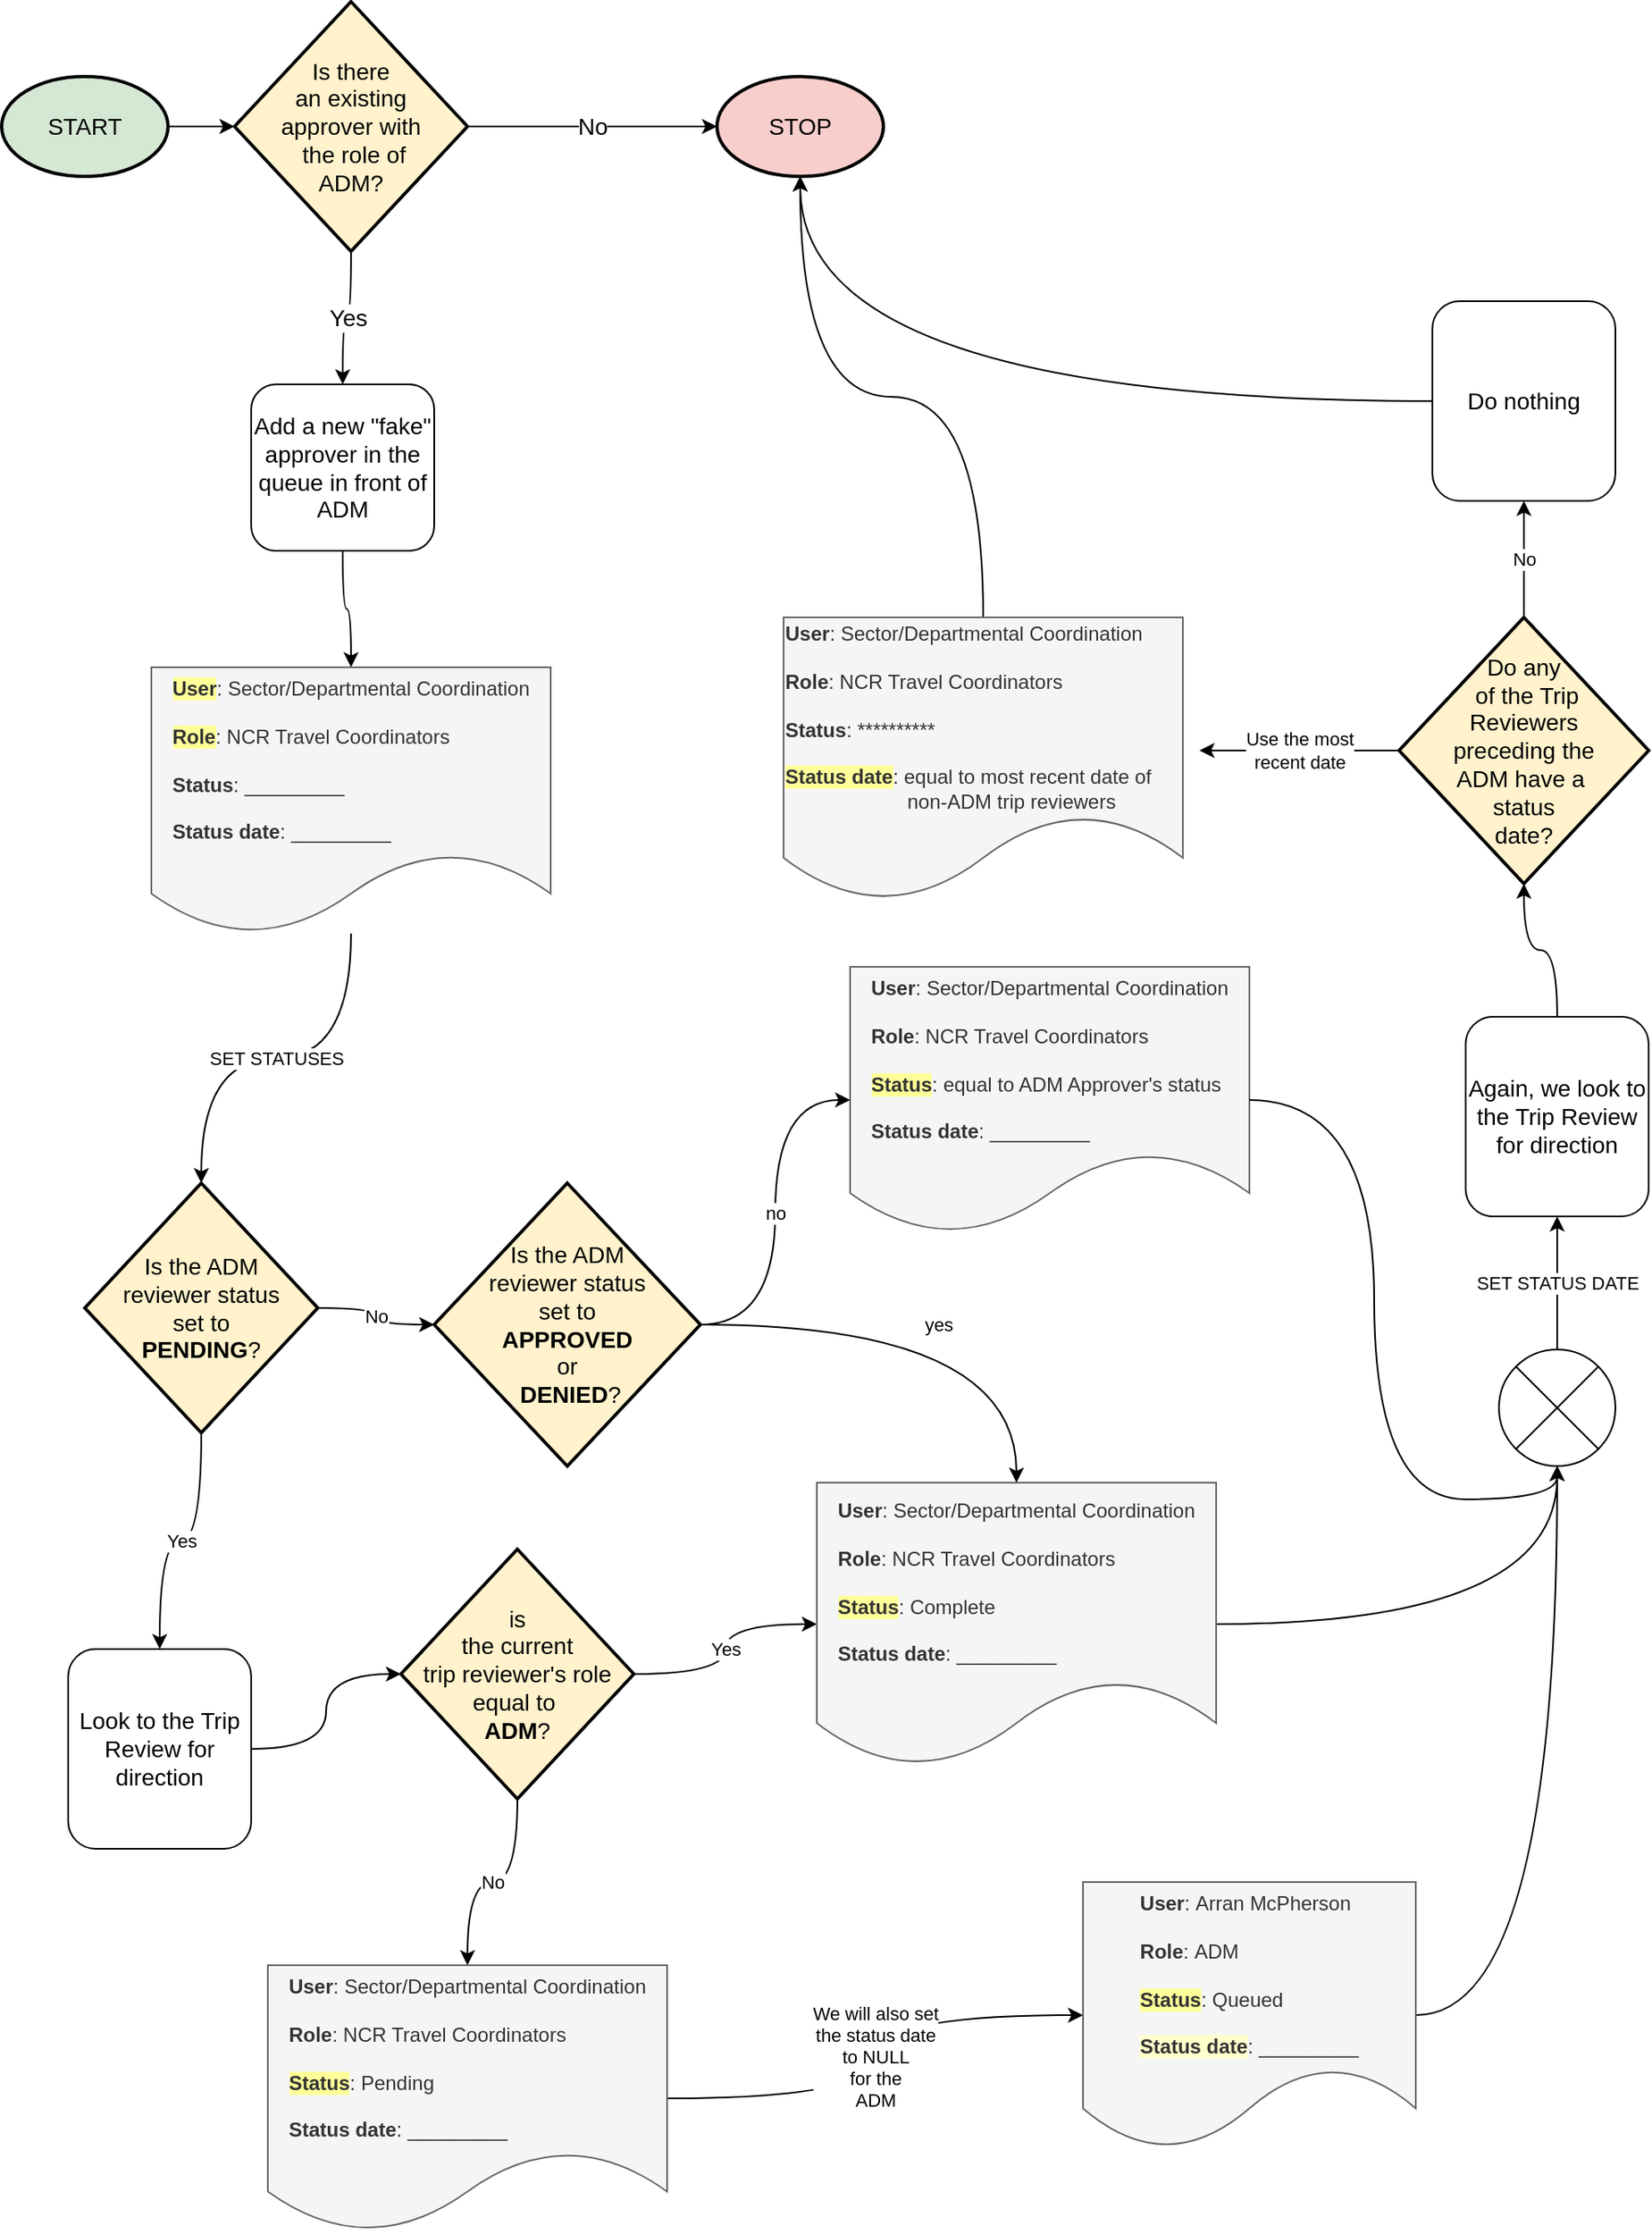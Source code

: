 <mxfile version="22.1.5" type="github">
  <diagram id="C5RBs43oDa-KdzZeNtuy" name="Page-1">
    <mxGraphModel dx="1426" dy="793" grid="1" gridSize="10" guides="1" tooltips="1" connect="1" arrows="1" fold="1" page="1" pageScale="1" pageWidth="1169" pageHeight="827" math="0" shadow="0">
      <root>
        <mxCell id="WIyWlLk6GJQsqaUBKTNV-0" />
        <mxCell id="WIyWlLk6GJQsqaUBKTNV-1" parent="WIyWlLk6GJQsqaUBKTNV-0" />
        <mxCell id="TlhrCSe95SY9jLTqjl-a-0" value="START" style="strokeWidth=2;html=1;shape=mxgraph.flowchart.start_1;whiteSpace=wrap;fontSize=14;fillColor=#D5E8D4;" parent="WIyWlLk6GJQsqaUBKTNV-1" vertex="1">
          <mxGeometry x="30" y="65" width="100" height="60" as="geometry" />
        </mxCell>
        <mxCell id="TlhrCSe95SY9jLTqjl-a-4" value="" style="rounded=0;orthogonalLoop=1;jettySize=auto;html=1;fontSize=14;edgeStyle=orthogonalEdgeStyle;curved=1;" parent="WIyWlLk6GJQsqaUBKTNV-1" source="TlhrCSe95SY9jLTqjl-a-0" target="TlhrCSe95SY9jLTqjl-a-3" edge="1">
          <mxGeometry relative="1" as="geometry">
            <mxPoint x="340" y="103.488" as="sourcePoint" />
          </mxGeometry>
        </mxCell>
        <mxCell id="TlhrCSe95SY9jLTqjl-a-9" value="No" style="rounded=0;orthogonalLoop=1;jettySize=auto;html=1;fontSize=14;edgeStyle=orthogonalEdgeStyle;curved=1;" parent="WIyWlLk6GJQsqaUBKTNV-1" source="TlhrCSe95SY9jLTqjl-a-3" target="TlhrCSe95SY9jLTqjl-a-39" edge="1">
          <mxGeometry relative="1" as="geometry">
            <mxPoint x="395" y="80" as="targetPoint" />
          </mxGeometry>
        </mxCell>
        <mxCell id="TlhrCSe95SY9jLTqjl-a-12" value="Yes" style="rounded=0;orthogonalLoop=1;jettySize=auto;html=1;fontSize=14;edgeStyle=orthogonalEdgeStyle;curved=1;" parent="WIyWlLk6GJQsqaUBKTNV-1" source="TlhrCSe95SY9jLTqjl-a-3" target="2dVe8sMhS4PmmdCcYp6y-1" edge="1">
          <mxGeometry relative="1" as="geometry">
            <mxPoint x="176.699" y="249.81" as="targetPoint" />
          </mxGeometry>
        </mxCell>
        <mxCell id="TlhrCSe95SY9jLTqjl-a-3" value="Is there &lt;br&gt;an existing &lt;br&gt;approver with&lt;br&gt;&amp;nbsp;the role of &lt;br&gt;ADM?" style="rhombus;whiteSpace=wrap;html=1;strokeWidth=2;fontSize=14;fillColor=#FFF2CC;" parent="WIyWlLk6GJQsqaUBKTNV-1" vertex="1">
          <mxGeometry x="170" y="20" width="140" height="150" as="geometry" />
        </mxCell>
        <mxCell id="TlhrCSe95SY9jLTqjl-a-39" value="STOP" style="strokeWidth=2;html=1;shape=mxgraph.flowchart.start_1;whiteSpace=wrap;fontSize=14;fillColor=#F8CECC;" parent="WIyWlLk6GJQsqaUBKTNV-1" vertex="1">
          <mxGeometry x="460" y="65.0" width="100" height="60" as="geometry" />
        </mxCell>
        <mxCell id="2dVe8sMhS4PmmdCcYp6y-3" value="SET STATUSES" style="edgeStyle=orthogonalEdgeStyle;rounded=0;orthogonalLoop=1;jettySize=auto;html=1;curved=1;" parent="WIyWlLk6GJQsqaUBKTNV-1" source="2dVe8sMhS4PmmdCcYp6y-17" target="2dVe8sMhS4PmmdCcYp6y-4" edge="1">
          <mxGeometry relative="1" as="geometry">
            <mxPoint x="400" y="740" as="sourcePoint" />
            <mxPoint x="450" y="840" as="targetPoint" />
          </mxGeometry>
        </mxCell>
        <mxCell id="2dVe8sMhS4PmmdCcYp6y-18" style="edgeStyle=orthogonalEdgeStyle;rounded=0;orthogonalLoop=1;jettySize=auto;html=1;curved=1;" parent="WIyWlLk6GJQsqaUBKTNV-1" source="2dVe8sMhS4PmmdCcYp6y-1" target="2dVe8sMhS4PmmdCcYp6y-17" edge="1">
          <mxGeometry relative="1" as="geometry" />
        </mxCell>
        <mxCell id="2dVe8sMhS4PmmdCcYp6y-1" value="Add a new &quot;fake&quot; approver in the queue in front of ADM" style="rounded=1;whiteSpace=wrap;html=1;fontSize=14;" parent="WIyWlLk6GJQsqaUBKTNV-1" vertex="1">
          <mxGeometry x="180" y="250" width="110" height="100" as="geometry" />
        </mxCell>
        <mxCell id="2dVe8sMhS4PmmdCcYp6y-7" value="No" style="edgeStyle=orthogonalEdgeStyle;rounded=0;orthogonalLoop=1;jettySize=auto;html=1;curved=1;" parent="WIyWlLk6GJQsqaUBKTNV-1" source="2dVe8sMhS4PmmdCcYp6y-4" target="jWvvlOGbaPdPFHYoXMaC-0" edge="1">
          <mxGeometry relative="1" as="geometry">
            <mxPoint x="465" y="680" as="targetPoint" />
          </mxGeometry>
        </mxCell>
        <mxCell id="2dVe8sMhS4PmmdCcYp6y-8" value="Yes" style="edgeStyle=orthogonalEdgeStyle;rounded=0;orthogonalLoop=1;jettySize=auto;html=1;curved=1;" parent="WIyWlLk6GJQsqaUBKTNV-1" source="2dVe8sMhS4PmmdCcYp6y-4" target="2dVe8sMhS4PmmdCcYp6y-6" edge="1">
          <mxGeometry relative="1" as="geometry" />
        </mxCell>
        <mxCell id="2dVe8sMhS4PmmdCcYp6y-4" value="Is the ADM &lt;br&gt;reviewer status&lt;br&gt;&amp;nbsp;set to&amp;nbsp;&lt;br&gt;&lt;b&gt;PENDING&lt;/b&gt;?" style="rhombus;whiteSpace=wrap;html=1;strokeWidth=2;fontSize=14;fillColor=#FFF2CC;" parent="WIyWlLk6GJQsqaUBKTNV-1" vertex="1">
          <mxGeometry x="80" y="730" width="140" height="150" as="geometry" />
        </mxCell>
        <mxCell id="2dVe8sMhS4PmmdCcYp6y-10" style="edgeStyle=orthogonalEdgeStyle;rounded=0;orthogonalLoop=1;jettySize=auto;html=1;curved=1;" parent="WIyWlLk6GJQsqaUBKTNV-1" source="2dVe8sMhS4PmmdCcYp6y-6" target="2dVe8sMhS4PmmdCcYp6y-9" edge="1">
          <mxGeometry relative="1" as="geometry" />
        </mxCell>
        <mxCell id="2dVe8sMhS4PmmdCcYp6y-6" value="Look to the Trip Review for direction" style="rounded=1;whiteSpace=wrap;html=1;fontSize=14;" parent="WIyWlLk6GJQsqaUBKTNV-1" vertex="1">
          <mxGeometry x="70" y="1010" width="110" height="120" as="geometry" />
        </mxCell>
        <mxCell id="2dVe8sMhS4PmmdCcYp6y-12" value="Yes" style="edgeStyle=orthogonalEdgeStyle;rounded=0;orthogonalLoop=1;jettySize=auto;html=1;curved=1;" parent="WIyWlLk6GJQsqaUBKTNV-1" source="2dVe8sMhS4PmmdCcYp6y-9" target="2dVe8sMhS4PmmdCcYp6y-22" edge="1">
          <mxGeometry relative="1" as="geometry">
            <mxPoint x="745" y="920" as="targetPoint" />
          </mxGeometry>
        </mxCell>
        <mxCell id="2dVe8sMhS4PmmdCcYp6y-14" value="No" style="edgeStyle=orthogonalEdgeStyle;rounded=0;orthogonalLoop=1;jettySize=auto;html=1;curved=1;" parent="WIyWlLk6GJQsqaUBKTNV-1" source="2dVe8sMhS4PmmdCcYp6y-9" target="2dVe8sMhS4PmmdCcYp6y-23" edge="1">
          <mxGeometry relative="1" as="geometry">
            <mxPoint x="750" y="1110" as="targetPoint" />
          </mxGeometry>
        </mxCell>
        <mxCell id="2dVe8sMhS4PmmdCcYp6y-9" value="is &lt;br&gt;the current &lt;br&gt;trip reviewer&#39;s role &lt;br&gt;equal to&amp;nbsp;&lt;br&gt;&lt;b style=&quot;border-color: var(--border-color);&quot;&gt;ADM&lt;/b&gt;?" style="rhombus;whiteSpace=wrap;html=1;strokeWidth=2;fontSize=14;fillColor=#FFF2CC;" parent="WIyWlLk6GJQsqaUBKTNV-1" vertex="1">
          <mxGeometry x="270" y="950" width="140" height="150" as="geometry" />
        </mxCell>
        <mxCell id="2dVe8sMhS4PmmdCcYp6y-17" value="&lt;div style=&quot;text-align: left;&quot;&gt;&lt;b style=&quot;background-color: rgb(255, 255, 153);&quot;&gt;User&lt;/b&gt;&lt;span style=&quot;background-color: initial;&quot;&gt;:&amp;nbsp;Sector/Departmental Coordination&lt;/span&gt;&lt;br&gt;&lt;/div&gt;&lt;div style=&quot;text-align: left;&quot;&gt;&lt;br&gt;&lt;/div&gt;&lt;div style=&quot;text-align: left;&quot;&gt;&lt;b style=&quot;background-color: rgb(255, 255, 153);&quot;&gt;Role&lt;/b&gt;:&amp;nbsp;NCR Travel Coordinators&lt;/div&gt;&lt;div style=&quot;text-align: left;&quot;&gt;&lt;br&gt;&lt;/div&gt;&lt;div style=&quot;text-align: left;&quot;&gt;&lt;b&gt;Status&lt;/b&gt;: _________&lt;/div&gt;&lt;div style=&quot;text-align: left;&quot;&gt;&lt;br&gt;&lt;/div&gt;&lt;div style=&quot;text-align: left;&quot;&gt;&lt;b style=&quot;&quot;&gt;Status date&lt;/b&gt;: _________&lt;span style=&quot;background-color: initial;&quot;&gt;&lt;br&gt;&lt;/span&gt;&lt;/div&gt;" style="shape=document;whiteSpace=wrap;html=1;boundedLbl=1;fillColor=#f5f5f5;fontColor=#333333;strokeColor=#666666;" parent="WIyWlLk6GJQsqaUBKTNV-1" vertex="1">
          <mxGeometry x="120" y="420" width="240" height="160" as="geometry" />
        </mxCell>
        <mxCell id="2dVe8sMhS4PmmdCcYp6y-19" value="&lt;div style=&quot;text-align: left;&quot;&gt;&lt;b style=&quot;background-color: initial;&quot;&gt;User&lt;/b&gt;&lt;span style=&quot;background-color: initial;&quot;&gt;:&amp;nbsp;Sector/Departmental Coordination&lt;/span&gt;&lt;br&gt;&lt;/div&gt;&lt;div style=&quot;text-align: left;&quot;&gt;&lt;br&gt;&lt;/div&gt;&lt;div style=&quot;text-align: left;&quot;&gt;&lt;b&gt;Role&lt;/b&gt;:&amp;nbsp;NCR Travel Coordinators&lt;/div&gt;&lt;div style=&quot;text-align: left;&quot;&gt;&lt;br&gt;&lt;/div&gt;&lt;div style=&quot;text-align: left;&quot;&gt;&lt;b style=&quot;background-color: rgb(255, 255, 153);&quot;&gt;Status&lt;/b&gt;: equal to ADM Approver&#39;s status&lt;/div&gt;&lt;div style=&quot;text-align: left;&quot;&gt;&lt;span style=&quot;background-color: initial;&quot;&gt;&lt;br&gt;&lt;/span&gt;&lt;/div&gt;&lt;div style=&quot;text-align: left;&quot;&gt;&lt;b style=&quot;&quot;&gt;Status date&lt;/b&gt;: _________&lt;span style=&quot;background-color: initial;&quot;&gt;&lt;br&gt;&lt;/span&gt;&lt;/div&gt;" style="shape=document;whiteSpace=wrap;html=1;boundedLbl=1;fillColor=#f5f5f5;fontColor=#333333;strokeColor=#666666;" parent="WIyWlLk6GJQsqaUBKTNV-1" vertex="1">
          <mxGeometry x="540" y="600" width="240" height="160" as="geometry" />
        </mxCell>
        <mxCell id="2dVe8sMhS4PmmdCcYp6y-29" style="edgeStyle=orthogonalEdgeStyle;rounded=0;orthogonalLoop=1;jettySize=auto;html=1;curved=1;" parent="WIyWlLk6GJQsqaUBKTNV-1" source="2dVe8sMhS4PmmdCcYp6y-22" target="2dVe8sMhS4PmmdCcYp6y-27" edge="1">
          <mxGeometry relative="1" as="geometry" />
        </mxCell>
        <mxCell id="2dVe8sMhS4PmmdCcYp6y-22" value="&lt;div style=&quot;text-align: left;&quot;&gt;&lt;b style=&quot;background-color: initial;&quot;&gt;User&lt;/b&gt;&lt;span style=&quot;background-color: initial;&quot;&gt;:&amp;nbsp;Sector/Departmental Coordination&lt;/span&gt;&lt;br&gt;&lt;/div&gt;&lt;div style=&quot;text-align: left;&quot;&gt;&lt;br&gt;&lt;/div&gt;&lt;div style=&quot;text-align: left;&quot;&gt;&lt;b&gt;Role&lt;/b&gt;:&amp;nbsp;NCR Travel Coordinators&lt;/div&gt;&lt;div style=&quot;text-align: left;&quot;&gt;&lt;br&gt;&lt;/div&gt;&lt;div style=&quot;text-align: left;&quot;&gt;&lt;b style=&quot;background-color: rgb(255, 255, 153);&quot;&gt;Status&lt;/b&gt;: Complete&lt;/div&gt;&lt;div style=&quot;text-align: left;&quot;&gt;&lt;span style=&quot;background-color: initial;&quot;&gt;&lt;br&gt;&lt;/span&gt;&lt;/div&gt;&lt;div style=&quot;text-align: left;&quot;&gt;&lt;b style=&quot;&quot;&gt;Status date&lt;/b&gt;: _________&lt;span style=&quot;background-color: initial;&quot;&gt;&lt;br&gt;&lt;/span&gt;&lt;/div&gt;" style="shape=document;whiteSpace=wrap;html=1;boundedLbl=1;fillColor=#f5f5f5;fontColor=#333333;strokeColor=#666666;" parent="WIyWlLk6GJQsqaUBKTNV-1" vertex="1">
          <mxGeometry x="520" y="910" width="240" height="170" as="geometry" />
        </mxCell>
        <mxCell id="2dVe8sMhS4PmmdCcYp6y-26" value="We will also set &lt;br&gt;the status date &lt;br&gt;to NULL &lt;br&gt;for the &lt;br&gt;ADM" style="edgeStyle=orthogonalEdgeStyle;rounded=0;orthogonalLoop=1;jettySize=auto;html=1;curved=1;" parent="WIyWlLk6GJQsqaUBKTNV-1" source="2dVe8sMhS4PmmdCcYp6y-23" target="2dVe8sMhS4PmmdCcYp6y-24" edge="1">
          <mxGeometry relative="1" as="geometry" />
        </mxCell>
        <mxCell id="2dVe8sMhS4PmmdCcYp6y-23" value="&lt;div style=&quot;text-align: left;&quot;&gt;&lt;b style=&quot;background-color: initial;&quot;&gt;User&lt;/b&gt;&lt;span style=&quot;background-color: initial;&quot;&gt;:&amp;nbsp;Sector/Departmental Coordination&lt;/span&gt;&lt;br&gt;&lt;/div&gt;&lt;div style=&quot;text-align: left;&quot;&gt;&lt;br&gt;&lt;/div&gt;&lt;div style=&quot;text-align: left;&quot;&gt;&lt;b&gt;Role&lt;/b&gt;:&amp;nbsp;NCR Travel Coordinators&lt;/div&gt;&lt;div style=&quot;text-align: left;&quot;&gt;&lt;br&gt;&lt;/div&gt;&lt;div style=&quot;text-align: left;&quot;&gt;&lt;b style=&quot;background-color: rgb(255, 255, 153);&quot;&gt;Status&lt;/b&gt;: Pending&lt;/div&gt;&lt;div style=&quot;text-align: left;&quot;&gt;&lt;span style=&quot;background-color: initial;&quot;&gt;&lt;br&gt;&lt;/span&gt;&lt;/div&gt;&lt;div style=&quot;text-align: left;&quot;&gt;&lt;b style=&quot;&quot;&gt;Status date&lt;/b&gt;: _________&lt;span style=&quot;background-color: initial;&quot;&gt;&lt;br&gt;&lt;/span&gt;&lt;/div&gt;" style="shape=document;whiteSpace=wrap;html=1;boundedLbl=1;fillColor=#f5f5f5;fontColor=#333333;strokeColor=#666666;" parent="WIyWlLk6GJQsqaUBKTNV-1" vertex="1">
          <mxGeometry x="190" y="1200" width="240" height="160" as="geometry" />
        </mxCell>
        <mxCell id="2dVe8sMhS4PmmdCcYp6y-30" style="edgeStyle=orthogonalEdgeStyle;rounded=0;orthogonalLoop=1;jettySize=auto;html=1;curved=1;" parent="WIyWlLk6GJQsqaUBKTNV-1" source="2dVe8sMhS4PmmdCcYp6y-24" target="2dVe8sMhS4PmmdCcYp6y-27" edge="1">
          <mxGeometry relative="1" as="geometry" />
        </mxCell>
        <mxCell id="2dVe8sMhS4PmmdCcYp6y-24" value="&lt;div style=&quot;text-align: left;&quot;&gt;&lt;b style=&quot;background-color: initial;&quot;&gt;User&lt;/b&gt;&lt;span style=&quot;background-color: initial;&quot;&gt;:&amp;nbsp;Arran McPherson&lt;/span&gt;&lt;br&gt;&lt;/div&gt;&lt;div style=&quot;text-align: left;&quot;&gt;&lt;br&gt;&lt;/div&gt;&lt;div style=&quot;text-align: left;&quot;&gt;&lt;b&gt;Role&lt;/b&gt;:&amp;nbsp;ADM&lt;/div&gt;&lt;div style=&quot;text-align: left;&quot;&gt;&lt;br&gt;&lt;/div&gt;&lt;div style=&quot;text-align: left;&quot;&gt;&lt;b style=&quot;background-color: rgb(255, 255, 153);&quot;&gt;Status&lt;/b&gt;: Queued&lt;/div&gt;&lt;div style=&quot;text-align: left;&quot;&gt;&lt;span style=&quot;background-color: initial;&quot;&gt;&lt;br&gt;&lt;/span&gt;&lt;/div&gt;&lt;div style=&quot;text-align: left;&quot;&gt;&lt;b style=&quot;background-color: rgb(255, 255, 204);&quot;&gt;Status date&lt;/b&gt;: _________&lt;span style=&quot;background-color: initial;&quot;&gt;&lt;br&gt;&lt;/span&gt;&lt;/div&gt;" style="shape=document;whiteSpace=wrap;html=1;boundedLbl=1;fillColor=#f5f5f5;fontColor=#333333;strokeColor=#666666;" parent="WIyWlLk6GJQsqaUBKTNV-1" vertex="1">
          <mxGeometry x="680" y="1150" width="200" height="160" as="geometry" />
        </mxCell>
        <mxCell id="2dVe8sMhS4PmmdCcYp6y-32" value="SET STATUS DATE" style="edgeStyle=orthogonalEdgeStyle;rounded=0;orthogonalLoop=1;jettySize=auto;html=1;curved=1;" parent="WIyWlLk6GJQsqaUBKTNV-1" source="2dVe8sMhS4PmmdCcYp6y-27" target="2dVe8sMhS4PmmdCcYp6y-33" edge="1">
          <mxGeometry relative="1" as="geometry" />
        </mxCell>
        <mxCell id="2dVe8sMhS4PmmdCcYp6y-27" value="" style="verticalLabelPosition=bottom;verticalAlign=top;html=1;shape=mxgraph.flowchart.or;" parent="WIyWlLk6GJQsqaUBKTNV-1" vertex="1">
          <mxGeometry x="930" y="830" width="70" height="70" as="geometry" />
        </mxCell>
        <mxCell id="2dVe8sMhS4PmmdCcYp6y-28" style="edgeStyle=orthogonalEdgeStyle;rounded=0;orthogonalLoop=1;jettySize=auto;html=1;entryX=0.5;entryY=1;entryDx=0;entryDy=0;entryPerimeter=0;curved=1;" parent="WIyWlLk6GJQsqaUBKTNV-1" source="2dVe8sMhS4PmmdCcYp6y-19" target="2dVe8sMhS4PmmdCcYp6y-27" edge="1">
          <mxGeometry relative="1" as="geometry" />
        </mxCell>
        <mxCell id="2dVe8sMhS4PmmdCcYp6y-35" style="edgeStyle=orthogonalEdgeStyle;rounded=0;orthogonalLoop=1;jettySize=auto;html=1;curved=1;" parent="WIyWlLk6GJQsqaUBKTNV-1" source="2dVe8sMhS4PmmdCcYp6y-33" target="2dVe8sMhS4PmmdCcYp6y-34" edge="1">
          <mxGeometry relative="1" as="geometry" />
        </mxCell>
        <mxCell id="2dVe8sMhS4PmmdCcYp6y-33" value="Again, we look to the Trip Review for direction" style="rounded=1;whiteSpace=wrap;html=1;fontSize=14;" parent="WIyWlLk6GJQsqaUBKTNV-1" vertex="1">
          <mxGeometry x="910" y="630" width="110" height="120" as="geometry" />
        </mxCell>
        <mxCell id="2dVe8sMhS4PmmdCcYp6y-37" value="No" style="edgeStyle=orthogonalEdgeStyle;rounded=0;orthogonalLoop=1;jettySize=auto;html=1;curved=1;" parent="WIyWlLk6GJQsqaUBKTNV-1" source="2dVe8sMhS4PmmdCcYp6y-34" target="2dVe8sMhS4PmmdCcYp6y-36" edge="1">
          <mxGeometry relative="1" as="geometry" />
        </mxCell>
        <mxCell id="2dVe8sMhS4PmmdCcYp6y-40" value="Use the most&lt;br&gt;recent date" style="edgeStyle=orthogonalEdgeStyle;rounded=0;orthogonalLoop=1;jettySize=auto;html=1;curved=1;" parent="WIyWlLk6GJQsqaUBKTNV-1" source="2dVe8sMhS4PmmdCcYp6y-34" edge="1">
          <mxGeometry relative="1" as="geometry">
            <mxPoint x="750" y="470" as="targetPoint" />
          </mxGeometry>
        </mxCell>
        <mxCell id="2dVe8sMhS4PmmdCcYp6y-34" value="Do any&lt;br&gt;&amp;nbsp;of the Trip &lt;br&gt;Reviewers &lt;br&gt;preceding the &lt;br&gt;ADM have a&amp;nbsp;&lt;br&gt;status &lt;br&gt;date?" style="rhombus;whiteSpace=wrap;html=1;strokeWidth=2;fontSize=14;fillColor=#FFF2CC;" parent="WIyWlLk6GJQsqaUBKTNV-1" vertex="1">
          <mxGeometry x="870" y="390" width="150" height="160" as="geometry" />
        </mxCell>
        <mxCell id="2dVe8sMhS4PmmdCcYp6y-43" style="edgeStyle=orthogonalEdgeStyle;rounded=0;orthogonalLoop=1;jettySize=auto;html=1;curved=1;" parent="WIyWlLk6GJQsqaUBKTNV-1" source="2dVe8sMhS4PmmdCcYp6y-36" target="TlhrCSe95SY9jLTqjl-a-39" edge="1">
          <mxGeometry relative="1" as="geometry" />
        </mxCell>
        <mxCell id="2dVe8sMhS4PmmdCcYp6y-36" value="Do nothing" style="rounded=1;whiteSpace=wrap;html=1;fontSize=14;" parent="WIyWlLk6GJQsqaUBKTNV-1" vertex="1">
          <mxGeometry x="890" y="200" width="110" height="120" as="geometry" />
        </mxCell>
        <mxCell id="2dVe8sMhS4PmmdCcYp6y-42" style="edgeStyle=orthogonalEdgeStyle;rounded=0;orthogonalLoop=1;jettySize=auto;html=1;curved=1;" parent="WIyWlLk6GJQsqaUBKTNV-1" source="2dVe8sMhS4PmmdCcYp6y-41" target="TlhrCSe95SY9jLTqjl-a-39" edge="1">
          <mxGeometry relative="1" as="geometry" />
        </mxCell>
        <mxCell id="2dVe8sMhS4PmmdCcYp6y-41" value="&lt;div style=&quot;text-align: left;&quot;&gt;&lt;b style=&quot;background-color: initial;&quot;&gt;User&lt;/b&gt;&lt;span style=&quot;background-color: initial;&quot;&gt;:&amp;nbsp;Sector/Departmental Coordination&lt;/span&gt;&lt;br&gt;&lt;/div&gt;&lt;div style=&quot;text-align: left;&quot;&gt;&lt;br&gt;&lt;/div&gt;&lt;div style=&quot;text-align: left;&quot;&gt;&lt;b&gt;Role&lt;/b&gt;:&amp;nbsp;NCR Travel Coordinators&lt;/div&gt;&lt;div style=&quot;text-align: left;&quot;&gt;&lt;br&gt;&lt;/div&gt;&lt;div style=&quot;text-align: left;&quot;&gt;&lt;b style=&quot;&quot;&gt;Status&lt;/b&gt;: **********&lt;/div&gt;&lt;div style=&quot;text-align: left;&quot;&gt;&lt;span style=&quot;background-color: initial;&quot;&gt;&lt;br&gt;&lt;/span&gt;&lt;/div&gt;&lt;div style=&quot;text-align: left;&quot;&gt;&lt;b style=&quot;background-color: rgb(255, 255, 153);&quot;&gt;Status date&lt;/b&gt;: equal to most recent date of&amp;nbsp; &amp;nbsp; &amp;nbsp; &amp;nbsp; &amp;nbsp; &amp;nbsp; &amp;nbsp; &amp;nbsp; &amp;nbsp; &amp;nbsp; &amp;nbsp; &amp;nbsp; &amp;nbsp; &amp;nbsp; non-ADM trip reviewers&lt;span style=&quot;background-color: initial;&quot;&gt;&lt;br&gt;&lt;/span&gt;&lt;/div&gt;" style="shape=document;whiteSpace=wrap;html=1;boundedLbl=1;fillColor=#f5f5f5;fontColor=#333333;strokeColor=#666666;" parent="WIyWlLk6GJQsqaUBKTNV-1" vertex="1">
          <mxGeometry x="500" y="390" width="240" height="170" as="geometry" />
        </mxCell>
        <mxCell id="jWvvlOGbaPdPFHYoXMaC-1" value="yes" style="edgeStyle=orthogonalEdgeStyle;rounded=0;orthogonalLoop=1;jettySize=auto;html=1;curved=1;" edge="1" parent="WIyWlLk6GJQsqaUBKTNV-1" source="jWvvlOGbaPdPFHYoXMaC-0" target="2dVe8sMhS4PmmdCcYp6y-22">
          <mxGeometry relative="1" as="geometry" />
        </mxCell>
        <mxCell id="jWvvlOGbaPdPFHYoXMaC-2" value="no" style="edgeStyle=orthogonalEdgeStyle;rounded=0;orthogonalLoop=1;jettySize=auto;html=1;curved=1;" edge="1" parent="WIyWlLk6GJQsqaUBKTNV-1" source="jWvvlOGbaPdPFHYoXMaC-0" target="2dVe8sMhS4PmmdCcYp6y-19">
          <mxGeometry relative="1" as="geometry" />
        </mxCell>
        <mxCell id="jWvvlOGbaPdPFHYoXMaC-0" value="Is the ADM &lt;br&gt;reviewer status&lt;br&gt;&amp;nbsp;set to&amp;nbsp;&lt;br&gt;&lt;b&gt;APPROVED &lt;br&gt;&lt;/b&gt;or&lt;br&gt;&lt;b&gt;&amp;nbsp;DENIED&lt;/b&gt;?" style="rhombus;whiteSpace=wrap;html=1;strokeWidth=2;fontSize=14;fillColor=#FFF2CC;" vertex="1" parent="WIyWlLk6GJQsqaUBKTNV-1">
          <mxGeometry x="290" y="730" width="160" height="170" as="geometry" />
        </mxCell>
      </root>
    </mxGraphModel>
  </diagram>
</mxfile>
